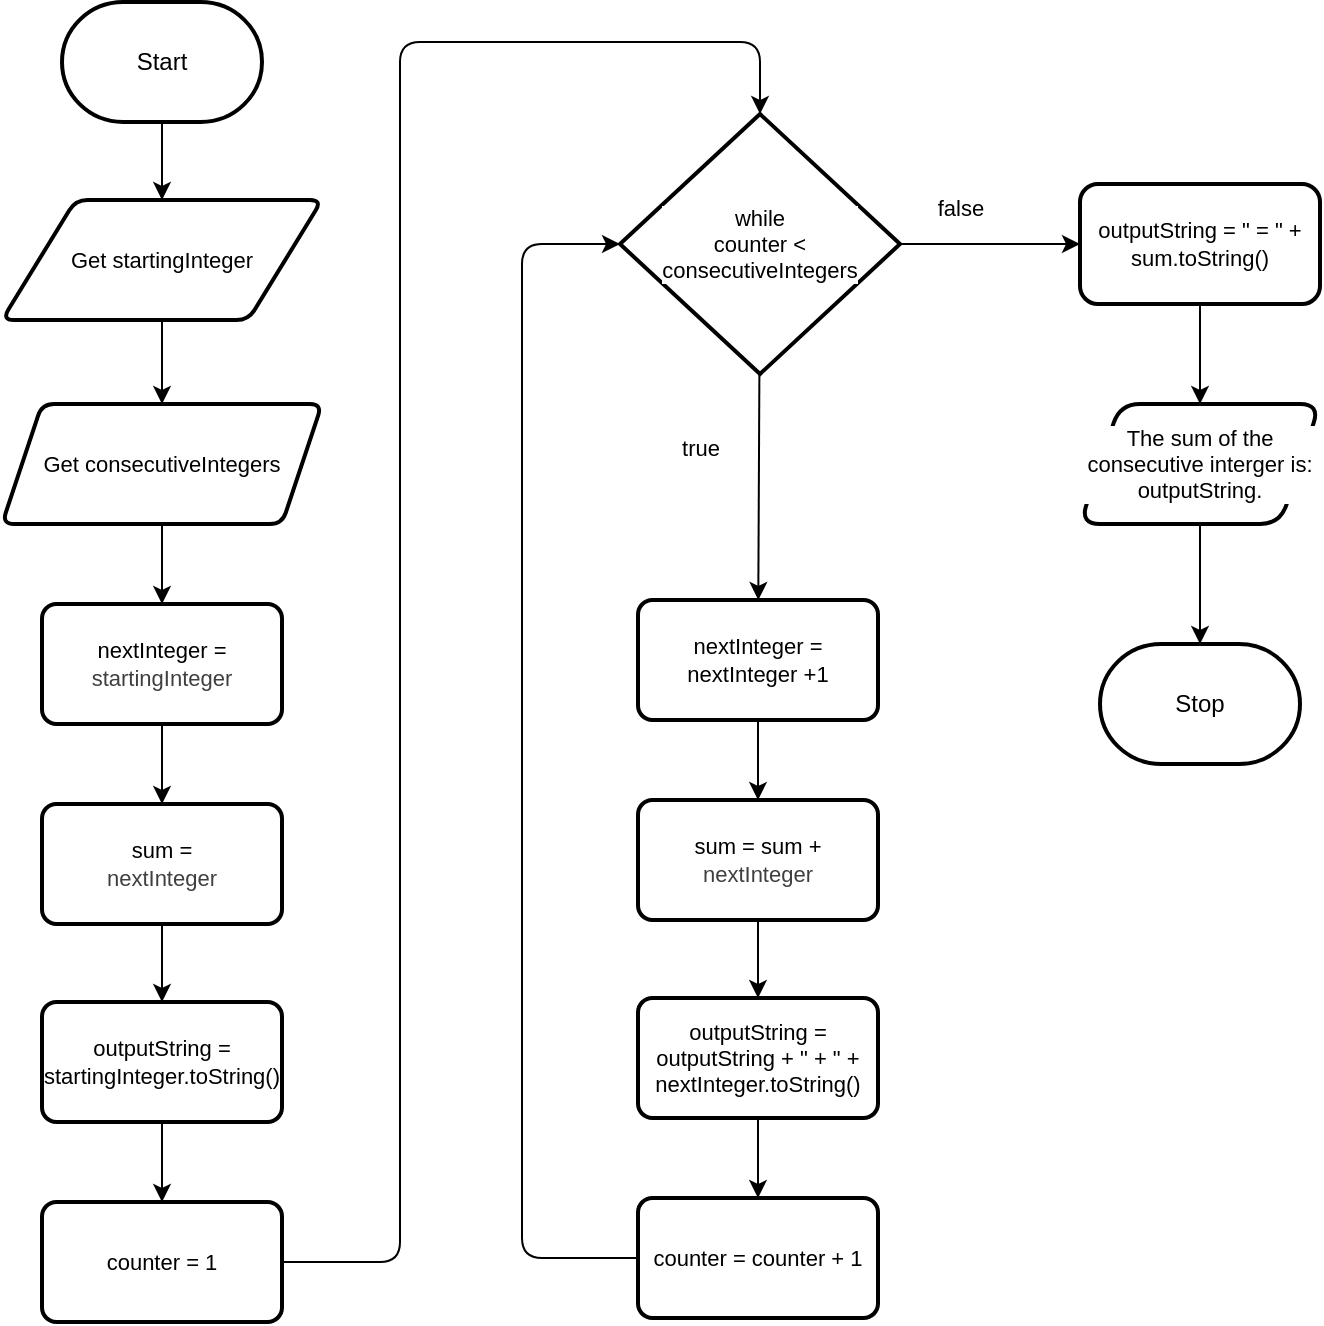 <mxfile>
    <diagram id="HIP3nbAZw_EuaXWnEj3U" name="Page-1">
        <mxGraphModel dx="1326" dy="658" grid="1" gridSize="10" guides="1" tooltips="1" connect="1" arrows="1" fold="1" page="1" pageScale="1" pageWidth="850" pageHeight="1100" math="0" shadow="0">
            <root>
                <mxCell id="0"/>
                <mxCell id="1" parent="0"/>
                <mxCell id="5" value="" style="edgeStyle=orthogonalEdgeStyle;shape=connector;rounded=0;html=1;strokeColor=default;align=center;verticalAlign=middle;fontFamily=Helvetica;fontSize=11;fontColor=default;labelBackgroundColor=default;endArrow=classic;" parent="1" source="2" target="4" edge="1">
                    <mxGeometry relative="1" as="geometry"/>
                </mxCell>
                <mxCell id="2" value="Start" style="strokeWidth=2;html=1;shape=mxgraph.flowchart.terminator;whiteSpace=wrap;" parent="1" vertex="1">
                    <mxGeometry x="71" y="40" width="100" height="60" as="geometry"/>
                </mxCell>
                <mxCell id="3" value="Stop" style="strokeWidth=2;html=1;shape=mxgraph.flowchart.terminator;whiteSpace=wrap;" parent="1" vertex="1">
                    <mxGeometry x="590" y="361" width="100" height="60" as="geometry"/>
                </mxCell>
                <mxCell id="11" value="" style="edgeStyle=orthogonalEdgeStyle;shape=connector;rounded=0;html=1;strokeColor=default;align=center;verticalAlign=middle;fontFamily=Helvetica;fontSize=11;fontColor=default;labelBackgroundColor=default;endArrow=classic;" parent="1" source="4" target="10" edge="1">
                    <mxGeometry relative="1" as="geometry"/>
                </mxCell>
                <mxCell id="4" value="Get startingInteger" style="shape=parallelogram;html=1;strokeWidth=2;perimeter=parallelogramPerimeter;whiteSpace=wrap;rounded=1;arcSize=12;size=0.23;fontFamily=Helvetica;fontSize=11;fontColor=default;labelBackgroundColor=default;" parent="1" vertex="1">
                    <mxGeometry x="41" y="139" width="160" height="60" as="geometry"/>
                </mxCell>
                <mxCell id="37" value="" style="edgeStyle=none;html=1;" parent="1" source="9" target="31" edge="1">
                    <mxGeometry relative="1" as="geometry"/>
                </mxCell>
                <mxCell id="45" value="" style="edgeStyle=orthogonalEdgeStyle;shape=connector;rounded=1;html=1;strokeColor=default;align=center;verticalAlign=middle;fontFamily=Helvetica;fontSize=11;fontColor=default;labelBackgroundColor=default;endArrow=classic;" parent="1" source="9" target="44" edge="1">
                    <mxGeometry relative="1" as="geometry"/>
                </mxCell>
                <mxCell id="9" value="while&lt;div&gt;counter &amp;lt;&lt;/div&gt;&lt;div&gt;consecutiveIntegers&lt;/div&gt;" style="strokeWidth=2;html=1;shape=mxgraph.flowchart.decision;whiteSpace=wrap;fontFamily=Helvetica;fontSize=11;fontColor=default;labelBackgroundColor=default;" parent="1" vertex="1">
                    <mxGeometry x="350" y="96" width="140" height="130" as="geometry"/>
                </mxCell>
                <mxCell id="13" value="" style="edgeStyle=orthogonalEdgeStyle;shape=connector;rounded=0;html=1;strokeColor=default;align=center;verticalAlign=middle;fontFamily=Helvetica;fontSize=11;fontColor=default;labelBackgroundColor=default;endArrow=classic;" parent="1" source="10" target="12" edge="1">
                    <mxGeometry relative="1" as="geometry"/>
                </mxCell>
                <mxCell id="10" value="Get consecutiveIntegers" style="shape=parallelogram;perimeter=parallelogramPerimeter;whiteSpace=wrap;html=1;fixedSize=1;fontSize=11;strokeWidth=2;rounded=1;arcSize=12;labelBackgroundColor=default;" parent="1" vertex="1">
                    <mxGeometry x="41" y="241" width="160" height="60" as="geometry"/>
                </mxCell>
                <mxCell id="23" value="" style="edgeStyle=none;html=1;" parent="1" source="12" target="22" edge="1">
                    <mxGeometry relative="1" as="geometry"/>
                </mxCell>
                <mxCell id="12" value="&lt;span style=&quot;color: rgb(0, 0, 0);&quot;&gt;nextInteger =&lt;br&gt;&lt;/span&gt;&lt;span style=&quot;color: rgb(63, 63, 63); background-color: light-dark(#ffffff, var(--ge-dark-color, #121212));&quot;&gt;startingInteger&lt;/span&gt;" style="rounded=1;whiteSpace=wrap;html=1;fontSize=11;strokeWidth=2;arcSize=12;labelBackgroundColor=default;" parent="1" vertex="1">
                    <mxGeometry x="61" y="341" width="120" height="60" as="geometry"/>
                </mxCell>
                <mxCell id="25" value="" style="edgeStyle=none;html=1;" parent="1" source="22" target="24" edge="1">
                    <mxGeometry relative="1" as="geometry"/>
                </mxCell>
                <mxCell id="22" value="&lt;span style=&quot;color: rgb(0, 0, 0);&quot;&gt;sum =&lt;/span&gt;&lt;div style=&quot;color: rgb(63, 63, 63); scrollbar-color: rgb(226, 226, 226) rgb(251, 251, 251);&quot;&gt;nextInteger&lt;/div&gt;" style="rounded=1;whiteSpace=wrap;html=1;fontSize=11;strokeWidth=2;arcSize=12;labelBackgroundColor=default;" parent="1" vertex="1">
                    <mxGeometry x="61" y="441" width="120" height="60" as="geometry"/>
                </mxCell>
                <mxCell id="27" value="" style="edgeStyle=none;html=1;" parent="1" source="24" target="26" edge="1">
                    <mxGeometry relative="1" as="geometry"/>
                </mxCell>
                <mxCell id="24" value="outputString =&lt;div&gt;startingInteger.toString()&lt;/div&gt;" style="rounded=1;whiteSpace=wrap;html=1;fontSize=11;strokeWidth=2;arcSize=12;labelBackgroundColor=default;" parent="1" vertex="1">
                    <mxGeometry x="61" y="540" width="120" height="60" as="geometry"/>
                </mxCell>
                <mxCell id="29" value="" style="edgeStyle=orthogonalEdgeStyle;html=1;entryX=0.5;entryY=0;entryDx=0;entryDy=0;entryPerimeter=0;exitX=1;exitY=0.5;exitDx=0;exitDy=0;" parent="1" source="26" target="9" edge="1">
                    <mxGeometry relative="1" as="geometry">
                        <mxPoint x="251" y="670" as="targetPoint"/>
                        <Array as="points">
                            <mxPoint x="240" y="670"/>
                            <mxPoint x="240" y="60"/>
                            <mxPoint x="420" y="60"/>
                        </Array>
                    </mxGeometry>
                </mxCell>
                <mxCell id="26" value="counter = 1" style="rounded=1;whiteSpace=wrap;html=1;fontSize=11;strokeWidth=2;arcSize=12;labelBackgroundColor=default;" parent="1" vertex="1">
                    <mxGeometry x="61" y="640" width="120" height="60" as="geometry"/>
                </mxCell>
                <mxCell id="30" value="" style="edgeStyle=none;html=1;" parent="1" source="31" target="33" edge="1">
                    <mxGeometry relative="1" as="geometry"/>
                </mxCell>
                <mxCell id="31" value="&lt;span style=&quot;color: rgb(0, 0, 0);&quot;&gt;nextInteger =&lt;/span&gt;&lt;div style=&quot;color: rgb(63, 63, 63); scrollbar-color: rgb(226, 226, 226) rgb(251, 251, 251);&quot;&gt;&lt;span style=&quot;scrollbar-color: rgb(226, 226, 226) rgb(251, 251, 251); color: rgb(0, 0, 0);&quot;&gt;nextInteger +1&lt;/span&gt;&lt;/div&gt;" style="rounded=1;whiteSpace=wrap;html=1;fontSize=11;strokeWidth=2;arcSize=12;labelBackgroundColor=default;" parent="1" vertex="1">
                    <mxGeometry x="359" y="339" width="120" height="60" as="geometry"/>
                </mxCell>
                <mxCell id="32" value="" style="edgeStyle=none;html=1;" parent="1" source="33" target="35" edge="1">
                    <mxGeometry relative="1" as="geometry"/>
                </mxCell>
                <mxCell id="33" value="&lt;div&gt;&lt;span style=&quot;color: rgb(0, 0, 0);&quot;&gt;&lt;span style=&quot;color: rgb(0, 0, 0);&quot;&gt;sum = sum +&lt;/span&gt;&lt;div style=&quot;color: rgb(63, 63, 63); scrollbar-color: rgb(226, 226, 226) rgb(251, 251, 251);&quot;&gt;nextInteger&lt;/div&gt;&lt;/span&gt;&lt;/div&gt;" style="rounded=1;whiteSpace=wrap;html=1;fontSize=11;strokeWidth=2;arcSize=12;labelBackgroundColor=default;" parent="1" vertex="1">
                    <mxGeometry x="359" y="439" width="120" height="60" as="geometry"/>
                </mxCell>
                <mxCell id="34" value="" style="edgeStyle=none;html=1;" parent="1" source="35" target="36" edge="1">
                    <mxGeometry relative="1" as="geometry"/>
                </mxCell>
                <mxCell id="35" value="outputString =&lt;div&gt;&lt;span style=&quot;background-color: light-dark(#ffffff, var(--ge-dark-color, #121212));&quot;&gt;&lt;font color=&quot;#000000&quot;&gt;outputString + &quot; + &quot; +&lt;/font&gt;&lt;/span&gt;&lt;/div&gt;&lt;div&gt;&lt;span style=&quot;background-color: light-dark(#ffffff, var(--ge-dark-color, #121212));&quot;&gt;nextInteger.toString()&lt;/span&gt;&lt;/div&gt;" style="rounded=1;whiteSpace=wrap;html=1;fontSize=11;strokeWidth=2;arcSize=12;labelBackgroundColor=default;" parent="1" vertex="1">
                    <mxGeometry x="359" y="538" width="120" height="60" as="geometry"/>
                </mxCell>
                <mxCell id="41" value="" style="edgeStyle=orthogonalEdgeStyle;shape=connector;rounded=1;html=1;strokeColor=default;align=center;verticalAlign=middle;fontFamily=Helvetica;fontSize=11;fontColor=default;labelBackgroundColor=default;endArrow=classic;entryX=0;entryY=0.5;entryDx=0;entryDy=0;entryPerimeter=0;" parent="1" source="36" target="9" edge="1">
                    <mxGeometry relative="1" as="geometry">
                        <mxPoint x="300" y="160" as="targetPoint"/>
                        <Array as="points">
                            <mxPoint x="301" y="668"/>
                            <mxPoint x="301" y="161"/>
                        </Array>
                    </mxGeometry>
                </mxCell>
                <mxCell id="36" value="counter = counter + 1" style="rounded=1;whiteSpace=wrap;html=1;fontSize=11;strokeWidth=2;arcSize=12;labelBackgroundColor=default;" parent="1" vertex="1">
                    <mxGeometry x="359" y="638" width="120" height="60" as="geometry"/>
                </mxCell>
                <mxCell id="47" value="" style="edgeStyle=orthogonalEdgeStyle;shape=connector;rounded=1;html=1;strokeColor=default;align=center;verticalAlign=middle;fontFamily=Helvetica;fontSize=11;fontColor=default;labelBackgroundColor=default;endArrow=classic;" parent="1" source="44" target="46" edge="1">
                    <mxGeometry relative="1" as="geometry"/>
                </mxCell>
                <mxCell id="44" value="outputString = &quot; = &quot; +&lt;div&gt;sum.toString()&lt;/div&gt;" style="rounded=1;whiteSpace=wrap;html=1;fontSize=11;strokeWidth=2;labelBackgroundColor=default;" parent="1" vertex="1">
                    <mxGeometry x="580" y="131" width="120" height="60" as="geometry"/>
                </mxCell>
                <mxCell id="48" value="" style="edgeStyle=orthogonalEdgeStyle;shape=connector;rounded=1;html=1;strokeColor=default;align=center;verticalAlign=middle;fontFamily=Helvetica;fontSize=11;fontColor=default;labelBackgroundColor=default;endArrow=classic;" parent="1" source="46" target="3" edge="1">
                    <mxGeometry relative="1" as="geometry"/>
                </mxCell>
                <mxCell id="46" value="The sum of the consecutive interger is:&lt;div&gt;outputString.&lt;/div&gt;" style="shape=parallelogram;perimeter=parallelogramPerimeter;whiteSpace=wrap;html=1;fixedSize=1;fontSize=11;rounded=1;strokeWidth=2;labelBackgroundColor=default;" parent="1" vertex="1">
                    <mxGeometry x="580" y="241" width="120" height="60" as="geometry"/>
                </mxCell>
                <mxCell id="49" value="true" style="text;html=1;align=center;verticalAlign=middle;resizable=0;points=[];autosize=1;strokeColor=none;fillColor=none;fontFamily=Helvetica;fontSize=11;fontColor=default;labelBackgroundColor=default;" parent="1" vertex="1">
                    <mxGeometry x="370" y="248" width="40" height="30" as="geometry"/>
                </mxCell>
                <mxCell id="50" value="false" style="text;html=1;align=center;verticalAlign=middle;resizable=0;points=[];autosize=1;strokeColor=none;fillColor=none;fontFamily=Helvetica;fontSize=11;fontColor=default;labelBackgroundColor=default;" parent="1" vertex="1">
                    <mxGeometry x="495" y="128" width="50" height="30" as="geometry"/>
                </mxCell>
            </root>
        </mxGraphModel>
    </diagram>
</mxfile>